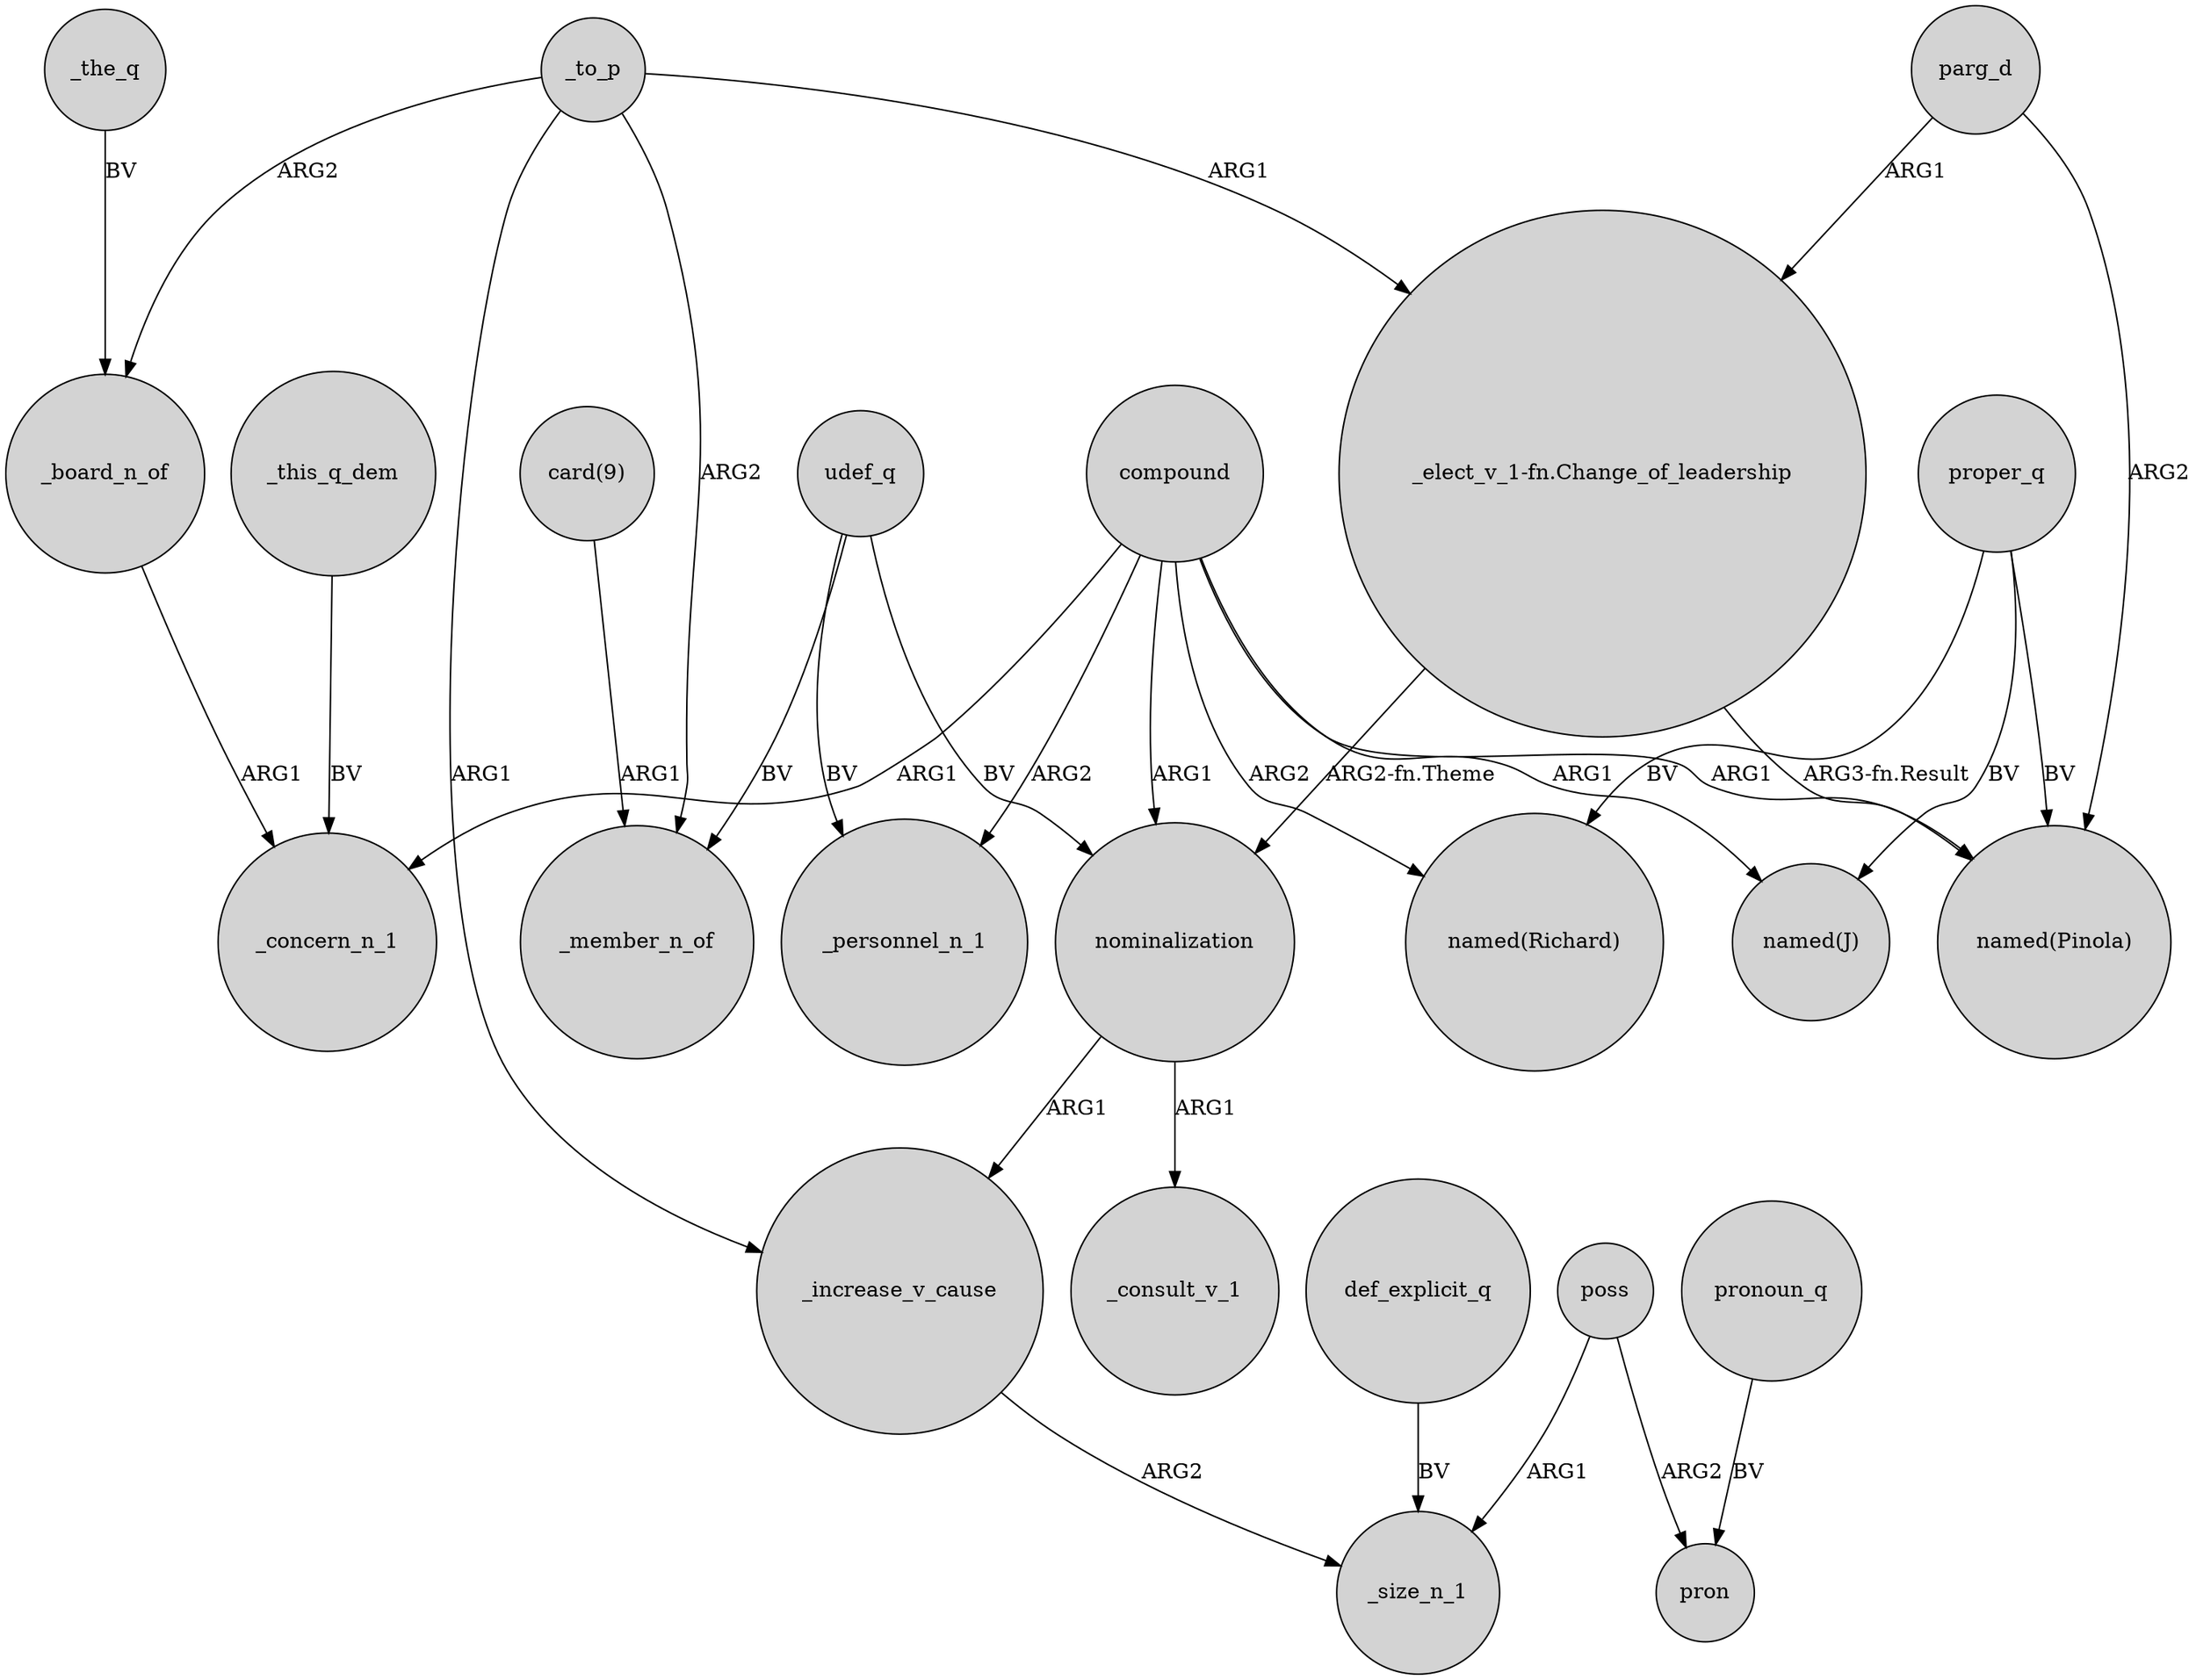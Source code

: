 digraph {
	node [shape=circle style=filled]
	compound -> "named(Pinola)" [label=ARG1]
	def_explicit_q -> _size_n_1 [label=BV]
	poss -> pron [label=ARG2]
	_to_p -> "_elect_v_1-fn.Change_of_leadership" [label=ARG1]
	_to_p -> _increase_v_cause [label=ARG1]
	proper_q -> "named(Pinola)" [label=BV]
	compound -> "named(Richard)" [label=ARG2]
	_this_q_dem -> _concern_n_1 [label=BV]
	proper_q -> "named(J)" [label=BV]
	_to_p -> _board_n_of [label=ARG2]
	parg_d -> "_elect_v_1-fn.Change_of_leadership" [label=ARG1]
	compound -> _personnel_n_1 [label=ARG2]
	pronoun_q -> pron [label=BV]
	parg_d -> "named(Pinola)" [label=ARG2]
	proper_q -> "named(Richard)" [label=BV]
	_the_q -> _board_n_of [label=BV]
	udef_q -> _member_n_of [label=BV]
	"_elect_v_1-fn.Change_of_leadership" -> "named(Pinola)" [label="ARG3-fn.Result"]
	udef_q -> nominalization [label=BV]
	poss -> _size_n_1 [label=ARG1]
	udef_q -> _personnel_n_1 [label=BV]
	_to_p -> _member_n_of [label=ARG2]
	"_elect_v_1-fn.Change_of_leadership" -> nominalization [label="ARG2-fn.Theme"]
	"card(9)" -> _member_n_of [label=ARG1]
	nominalization -> _consult_v_1 [label=ARG1]
	_increase_v_cause -> _size_n_1 [label=ARG2]
	nominalization -> _increase_v_cause [label=ARG1]
	compound -> nominalization [label=ARG1]
	compound -> _concern_n_1 [label=ARG1]
	compound -> "named(J)" [label=ARG1]
	_board_n_of -> _concern_n_1 [label=ARG1]
}
